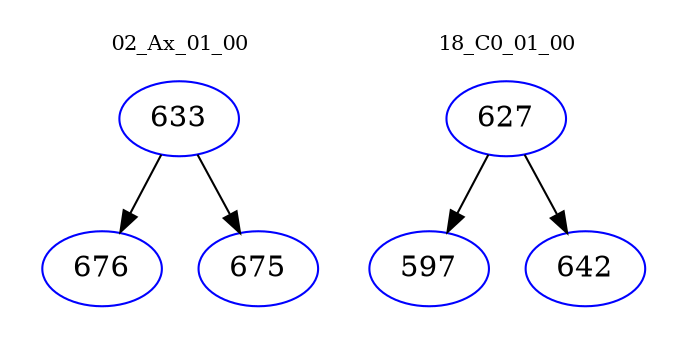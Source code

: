 digraph{
subgraph cluster_0 {
color = white
label = "02_Ax_01_00";
fontsize=10;
T0_633 [label="633", color="blue"]
T0_633 -> T0_676 [color="black"]
T0_676 [label="676", color="blue"]
T0_633 -> T0_675 [color="black"]
T0_675 [label="675", color="blue"]
}
subgraph cluster_1 {
color = white
label = "18_C0_01_00";
fontsize=10;
T1_627 [label="627", color="blue"]
T1_627 -> T1_597 [color="black"]
T1_597 [label="597", color="blue"]
T1_627 -> T1_642 [color="black"]
T1_642 [label="642", color="blue"]
}
}
